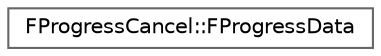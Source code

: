 digraph "Graphical Class Hierarchy"
{
 // INTERACTIVE_SVG=YES
 // LATEX_PDF_SIZE
  bgcolor="transparent";
  edge [fontname=Helvetica,fontsize=10,labelfontname=Helvetica,labelfontsize=10];
  node [fontname=Helvetica,fontsize=10,shape=box,height=0.2,width=0.4];
  rankdir="LR";
  Node0 [id="Node000000",label="FProgressCancel::FProgressData",height=0.2,width=0.4,color="grey40", fillcolor="white", style="filled",URL="$dc/d13/structFProgressCancel_1_1FProgressData.html",tooltip=" "];
}
